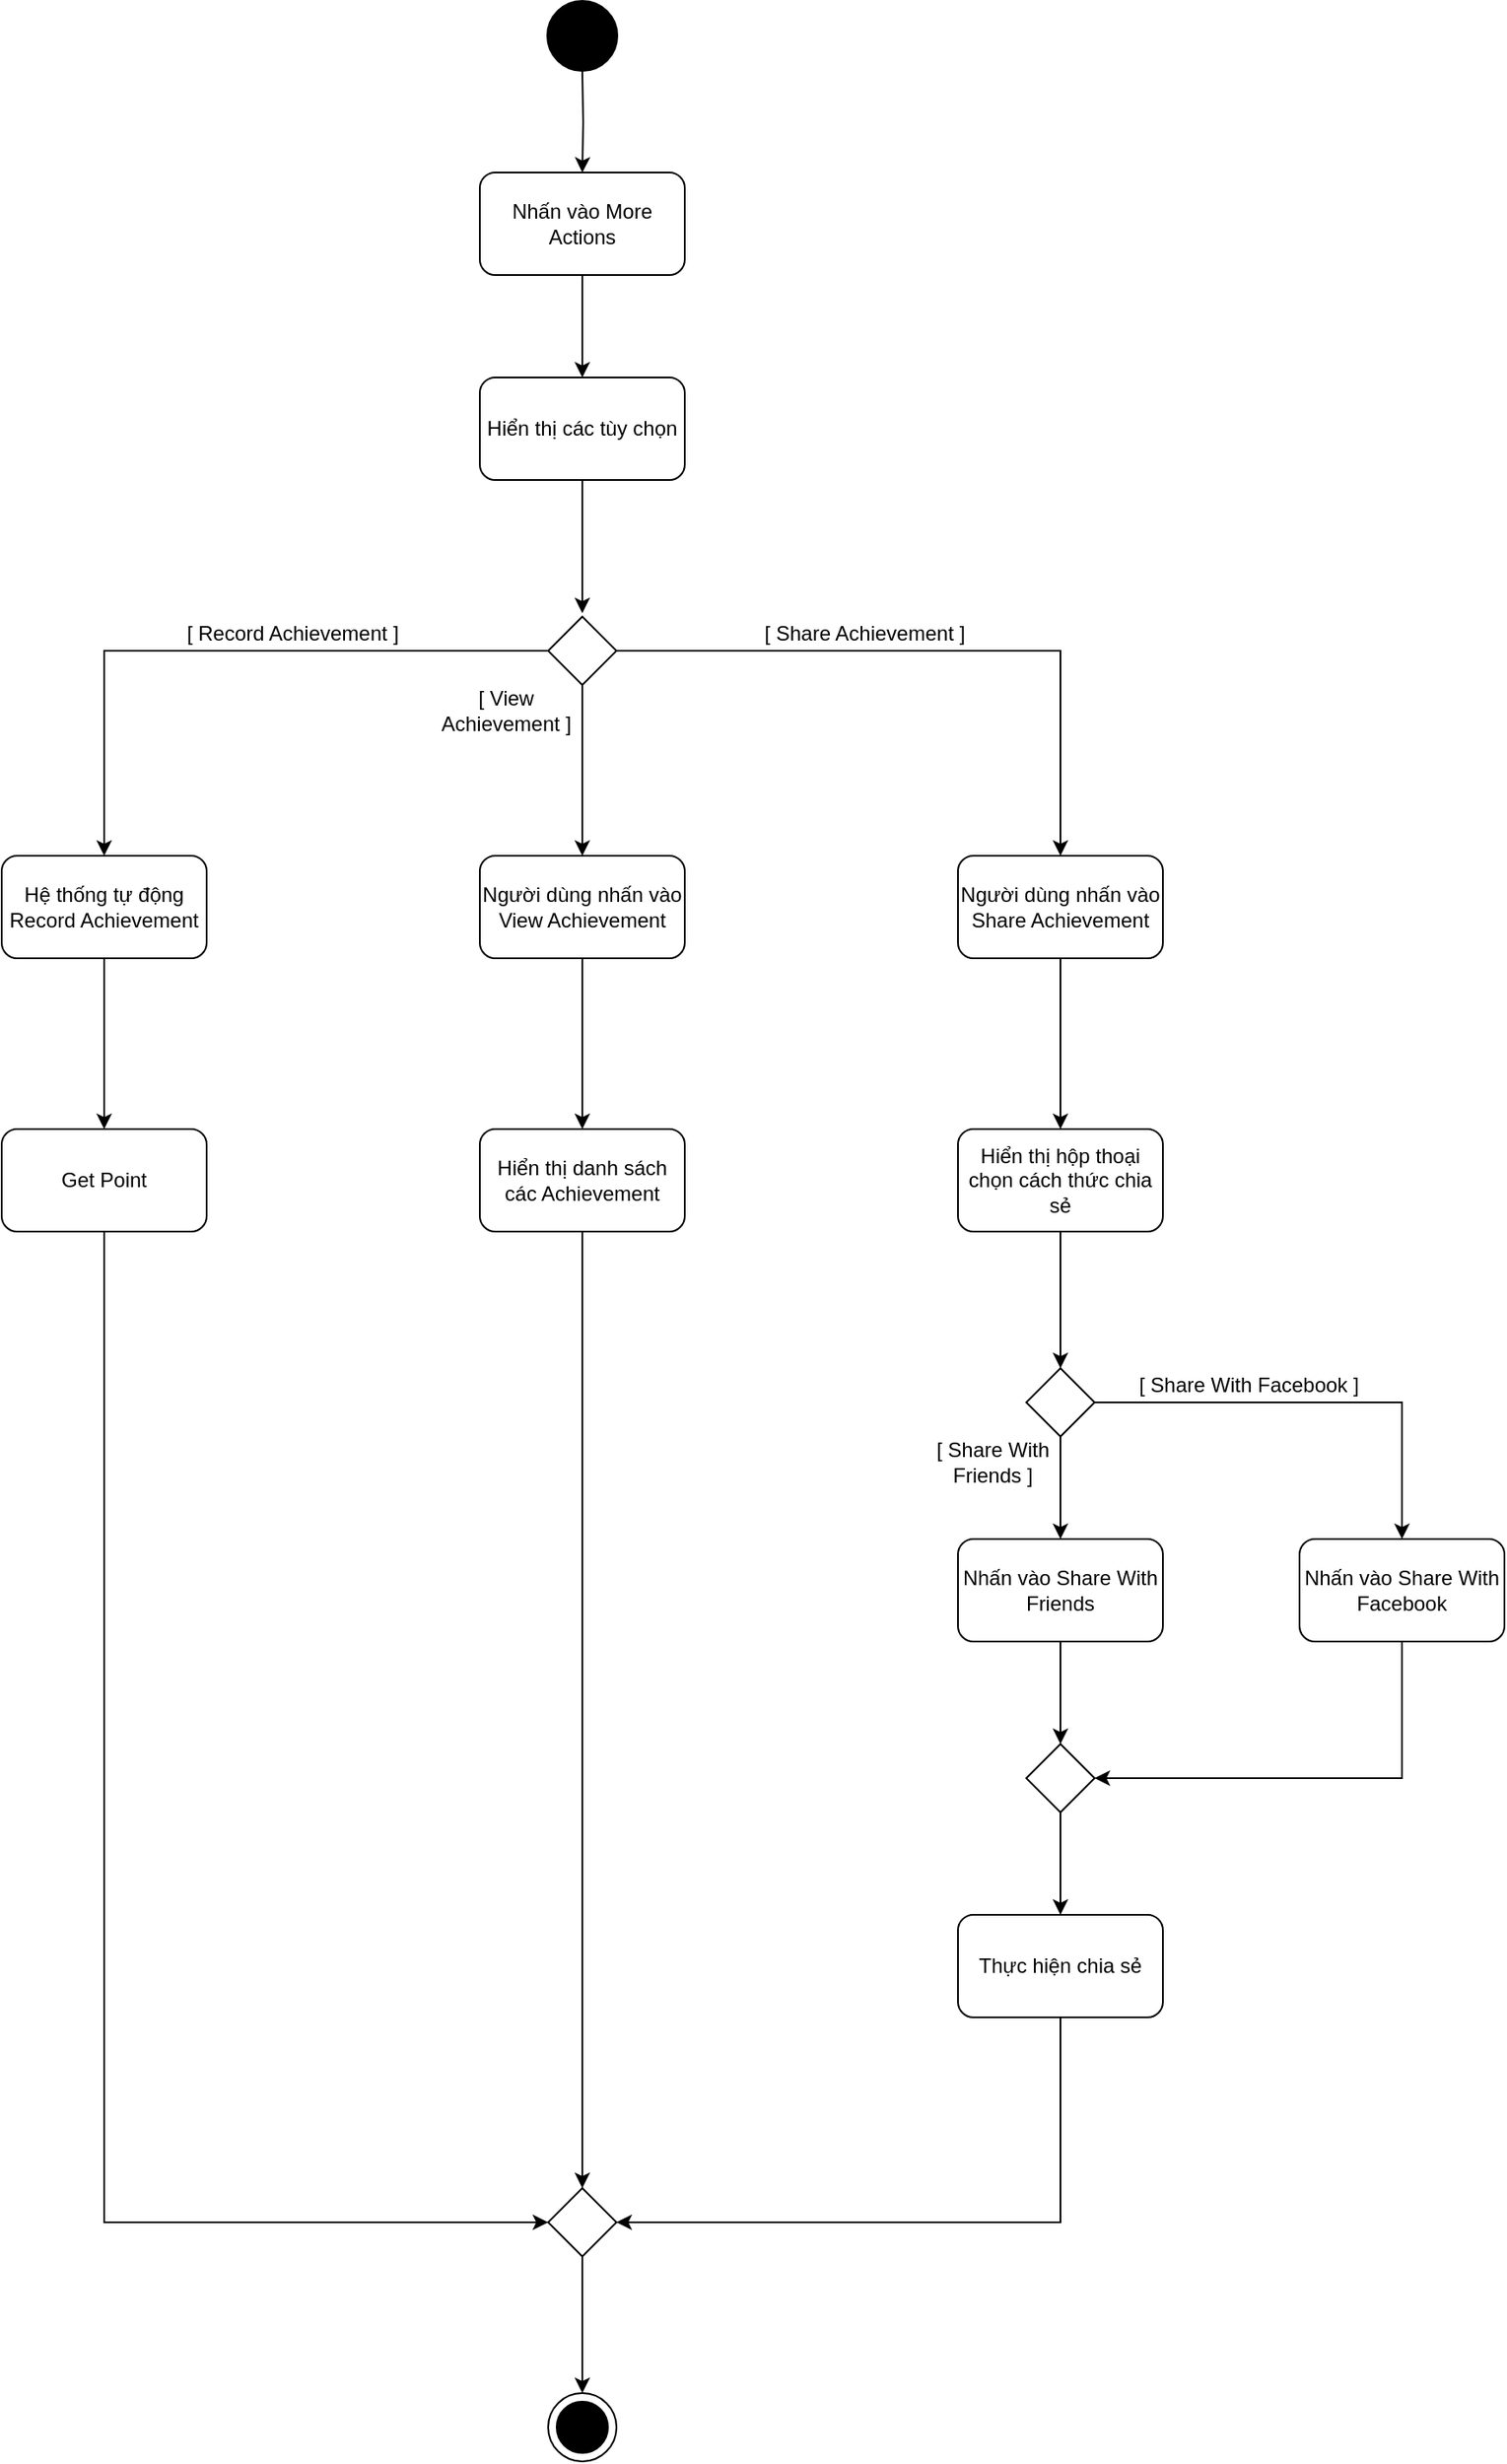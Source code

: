 <mxfile version="13.6.5">
    <diagram name="Page-1" id="52a04d89-c75d-2922-d76d-85b35f80e030">
        <mxGraphModel dx="990" dy="585" grid="1" gridSize="10" guides="1" tooltips="1" connect="1" arrows="1" fold="1" page="1" pageScale="1" pageWidth="1100" pageHeight="850" background="#ffffff" math="0" shadow="0">
            <root>
                <mxCell id="0"/>
                <mxCell id="1" parent="0"/>
                <mxCell id="6" value="" style="shape=ellipse;html=1;fillColor=#000000;strokeWidth=2;verticalLabelPosition=bottom;verticalAlignment=top;perimeter=ellipsePerimeter;" parent="1" vertex="1">
                    <mxGeometry x="480" y="40" width="40" height="40" as="geometry"/>
                </mxCell>
                <mxCell id="31" style="edgeStyle=orthogonalEdgeStyle;rounded=0;orthogonalLoop=1;jettySize=auto;html=1;entryX=0;entryY=0.5;entryDx=0;entryDy=0;" parent="1" source="7" edge="1">
                    <mxGeometry relative="1" as="geometry">
                        <mxPoint x="500" y="398" as="targetPoint"/>
                    </mxGeometry>
                </mxCell>
                <mxCell id="7" value="Hiển thị các tùy chọn" style="rounded=1;whiteSpace=wrap;html=1;" parent="1" vertex="1">
                    <mxGeometry x="440" y="260" width="120" height="60" as="geometry"/>
                </mxCell>
                <mxCell id="143" style="edgeStyle=orthogonalEdgeStyle;rounded=0;orthogonalLoop=1;jettySize=auto;html=1;entryX=0.5;entryY=0;entryDx=0;entryDy=0;" parent="1" source="32" target="142" edge="1">
                    <mxGeometry relative="1" as="geometry"/>
                </mxCell>
                <mxCell id="32" value="&lt;span&gt;Người dùng nhấn vào View Achievement&lt;/span&gt;" style="rounded=1;whiteSpace=wrap;html=1;" parent="1" vertex="1">
                    <mxGeometry x="440" y="540" width="120" height="60" as="geometry"/>
                </mxCell>
                <mxCell id="145" style="edgeStyle=orthogonalEdgeStyle;rounded=0;orthogonalLoop=1;jettySize=auto;html=1;" parent="1" source="33" target="43" edge="1">
                    <mxGeometry relative="1" as="geometry"/>
                </mxCell>
                <mxCell id="33" value="Hệ thống tự động Record Achievement" style="rounded=1;whiteSpace=wrap;html=1;" parent="1" vertex="1">
                    <mxGeometry x="160" y="540" width="120" height="60" as="geometry"/>
                </mxCell>
                <mxCell id="131" style="edgeStyle=orthogonalEdgeStyle;rounded=0;orthogonalLoop=1;jettySize=auto;html=1;entryX=0.5;entryY=0;entryDx=0;entryDy=0;" parent="1" source="37" target="129" edge="1">
                    <mxGeometry relative="1" as="geometry"/>
                </mxCell>
                <mxCell id="133" style="edgeStyle=orthogonalEdgeStyle;rounded=0;orthogonalLoop=1;jettySize=auto;html=1;" parent="1" source="37" target="132" edge="1">
                    <mxGeometry relative="1" as="geometry"/>
                </mxCell>
                <mxCell id="37" value="" style="shape=rhombus;html=1;verticalLabelPosition=bottom;verticalAlignment=top;" parent="1" vertex="1">
                    <mxGeometry x="760" y="840" width="40" height="40" as="geometry"/>
                </mxCell>
                <mxCell id="148" style="edgeStyle=orthogonalEdgeStyle;rounded=0;orthogonalLoop=1;jettySize=auto;html=1;entryX=0;entryY=0.5;entryDx=0;entryDy=0;" parent="1" source="43" target="140" edge="1">
                    <mxGeometry relative="1" as="geometry">
                        <Array as="points">
                            <mxPoint x="220" y="1340"/>
                        </Array>
                    </mxGeometry>
                </mxCell>
                <mxCell id="43" value="Get Point" style="rounded=1;whiteSpace=wrap;html=1;" parent="1" vertex="1">
                    <mxGeometry x="160" y="700" width="120" height="60" as="geometry"/>
                </mxCell>
                <mxCell id="103" value="" style="shape=mxgraph.sysml.actFinal;html=1;verticalLabelPosition=bottom;labelBackgroundColor=#ffffff;verticalAlign=top;" parent="1" vertex="1">
                    <mxGeometry x="480" y="1440" width="40" height="40" as="geometry"/>
                </mxCell>
                <mxCell id="112" style="edgeStyle=orthogonalEdgeStyle;rounded=0;orthogonalLoop=1;jettySize=auto;html=1;entryX=0.5;entryY=0;entryDx=0;entryDy=0;" parent="1" source="107" target="7" edge="1">
                    <mxGeometry relative="1" as="geometry"/>
                </mxCell>
                <mxCell id="107" value="Nhấn vào More Actions" style="rounded=1;whiteSpace=wrap;html=1;" parent="1" vertex="1">
                    <mxGeometry x="440" y="140" width="120" height="60" as="geometry"/>
                </mxCell>
                <mxCell id="111" style="edgeStyle=orthogonalEdgeStyle;rounded=0;orthogonalLoop=1;jettySize=auto;html=1;" parent="1" target="107" edge="1">
                    <mxGeometry relative="1" as="geometry">
                        <mxPoint x="500" y="80" as="sourcePoint"/>
                    </mxGeometry>
                </mxCell>
                <mxCell id="126" style="edgeStyle=orthogonalEdgeStyle;rounded=0;orthogonalLoop=1;jettySize=auto;html=1;" parent="1" source="113" target="124" edge="1">
                    <mxGeometry relative="1" as="geometry"/>
                </mxCell>
                <mxCell id="113" value="Người dùng nhấn vào Share Achievement" style="rounded=1;whiteSpace=wrap;html=1;" parent="1" vertex="1">
                    <mxGeometry x="720" y="540" width="120" height="60" as="geometry"/>
                </mxCell>
                <mxCell id="121" style="edgeStyle=orthogonalEdgeStyle;rounded=0;orthogonalLoop=1;jettySize=auto;html=1;" parent="1" source="120" target="33" edge="1">
                    <mxGeometry relative="1" as="geometry"/>
                </mxCell>
                <mxCell id="122" style="edgeStyle=orthogonalEdgeStyle;rounded=0;orthogonalLoop=1;jettySize=auto;html=1;entryX=0.5;entryY=0;entryDx=0;entryDy=0;" parent="1" source="120" target="32" edge="1">
                    <mxGeometry relative="1" as="geometry"/>
                </mxCell>
                <mxCell id="123" style="edgeStyle=orthogonalEdgeStyle;rounded=0;orthogonalLoop=1;jettySize=auto;html=1;entryX=0.5;entryY=0;entryDx=0;entryDy=0;" parent="1" source="120" target="113" edge="1">
                    <mxGeometry relative="1" as="geometry"/>
                </mxCell>
                <mxCell id="120" value="" style="shape=rhombus;html=1;verticalLabelPosition=bottom;verticalAlignment=top;" parent="1" vertex="1">
                    <mxGeometry x="480" y="400" width="40" height="40" as="geometry"/>
                </mxCell>
                <mxCell id="128" style="edgeStyle=orthogonalEdgeStyle;rounded=0;orthogonalLoop=1;jettySize=auto;html=1;entryX=0.5;entryY=0;entryDx=0;entryDy=0;" parent="1" source="124" target="37" edge="1">
                    <mxGeometry relative="1" as="geometry"/>
                </mxCell>
                <mxCell id="124" value="Hiển thị hộp thoại chọn cách thức chia sẻ" style="rounded=1;whiteSpace=wrap;html=1;" parent="1" vertex="1">
                    <mxGeometry x="720" y="700" width="120" height="60" as="geometry"/>
                </mxCell>
                <mxCell id="136" style="edgeStyle=orthogonalEdgeStyle;rounded=0;orthogonalLoop=1;jettySize=auto;html=1;entryX=0.5;entryY=0;entryDx=0;entryDy=0;" parent="1" source="129" target="135" edge="1">
                    <mxGeometry relative="1" as="geometry"/>
                </mxCell>
                <mxCell id="129" value="Nhấn vào Share With Friends" style="rounded=1;whiteSpace=wrap;html=1;" parent="1" vertex="1">
                    <mxGeometry x="720" y="940" width="120" height="60" as="geometry"/>
                </mxCell>
                <mxCell id="139" style="edgeStyle=orthogonalEdgeStyle;rounded=0;orthogonalLoop=1;jettySize=auto;html=1;entryX=1;entryY=0.5;entryDx=0;entryDy=0;" parent="1" source="132" target="135" edge="1">
                    <mxGeometry relative="1" as="geometry">
                        <Array as="points">
                            <mxPoint x="980" y="1080"/>
                        </Array>
                    </mxGeometry>
                </mxCell>
                <mxCell id="132" value="Nhấn vào Share With Facebook" style="rounded=1;whiteSpace=wrap;html=1;" parent="1" vertex="1">
                    <mxGeometry x="920" y="940" width="120" height="60" as="geometry"/>
                </mxCell>
                <mxCell id="146" style="edgeStyle=orthogonalEdgeStyle;rounded=0;orthogonalLoop=1;jettySize=auto;html=1;entryX=1;entryY=0.5;entryDx=0;entryDy=0;" parent="1" source="134" target="140" edge="1">
                    <mxGeometry relative="1" as="geometry">
                        <Array as="points">
                            <mxPoint x="780" y="1340"/>
                        </Array>
                    </mxGeometry>
                </mxCell>
                <mxCell id="134" value="Thực hiện chia sẻ" style="rounded=1;whiteSpace=wrap;html=1;" parent="1" vertex="1">
                    <mxGeometry x="720" y="1160" width="120" height="60" as="geometry"/>
                </mxCell>
                <mxCell id="138" style="edgeStyle=orthogonalEdgeStyle;rounded=0;orthogonalLoop=1;jettySize=auto;html=1;entryX=0.5;entryY=0;entryDx=0;entryDy=0;" parent="1" source="135" target="134" edge="1">
                    <mxGeometry relative="1" as="geometry"/>
                </mxCell>
                <mxCell id="135" value="" style="shape=rhombus;html=1;verticalLabelPosition=bottom;verticalAlignment=top;" parent="1" vertex="1">
                    <mxGeometry x="760" y="1060" width="40" height="40" as="geometry"/>
                </mxCell>
                <mxCell id="149" style="edgeStyle=orthogonalEdgeStyle;rounded=0;orthogonalLoop=1;jettySize=auto;html=1;entryX=0.5;entryY=0;entryDx=0;entryDy=0;entryPerimeter=0;" parent="1" source="140" target="103" edge="1">
                    <mxGeometry relative="1" as="geometry"/>
                </mxCell>
                <mxCell id="140" value="" style="shape=rhombus;html=1;verticalLabelPosition=bottom;verticalAlignment=top;" parent="1" vertex="1">
                    <mxGeometry x="480" y="1320" width="40" height="40" as="geometry"/>
                </mxCell>
                <mxCell id="147" style="edgeStyle=orthogonalEdgeStyle;rounded=0;orthogonalLoop=1;jettySize=auto;html=1;" parent="1" source="142" target="140" edge="1">
                    <mxGeometry relative="1" as="geometry"/>
                </mxCell>
                <mxCell id="142" value="Hiển thị danh sách các Achievement" style="rounded=1;whiteSpace=wrap;html=1;" parent="1" vertex="1">
                    <mxGeometry x="440" y="700" width="120" height="60" as="geometry"/>
                </mxCell>
                <mxCell id="150" value="[ Share Achievement ]" style="text;html=1;align=center;verticalAlign=middle;resizable=0;points=[];autosize=1;" parent="1" vertex="1">
                    <mxGeometry x="600" y="400" width="130" height="20" as="geometry"/>
                </mxCell>
                <mxCell id="151" value="[ Record Achievement ]" style="text;html=1;align=center;verticalAlign=middle;resizable=0;points=[];autosize=1;" parent="1" vertex="1">
                    <mxGeometry x="260" y="400" width="140" height="20" as="geometry"/>
                </mxCell>
                <mxCell id="152" value="[ View &lt;br&gt;Achievement ]" style="text;html=1;align=center;verticalAlign=middle;resizable=0;points=[];autosize=1;" parent="1" vertex="1">
                    <mxGeometry x="410" y="440" width="90" height="30" as="geometry"/>
                </mxCell>
                <mxCell id="153" value="[&amp;nbsp;&lt;span&gt;Share With Facebook&amp;nbsp;&lt;/span&gt;]" style="text;html=1;align=center;verticalAlign=middle;resizable=0;points=[];autosize=1;" parent="1" vertex="1">
                    <mxGeometry x="820" y="840" width="140" height="20" as="geometry"/>
                </mxCell>
                <mxCell id="154" value="[&amp;nbsp;&lt;span&gt;Share With &lt;br&gt;Friends&amp;nbsp;&lt;/span&gt;]" style="text;html=1;align=center;verticalAlign=middle;resizable=0;points=[];autosize=1;" parent="1" vertex="1">
                    <mxGeometry x="700" y="880" width="80" height="30" as="geometry"/>
                </mxCell>
            </root>
        </mxGraphModel>
    </diagram>
</mxfile>